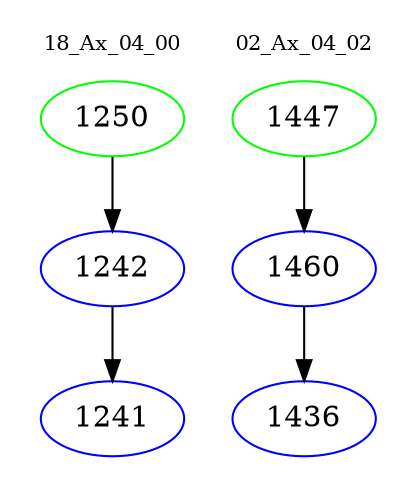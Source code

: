 digraph{
subgraph cluster_0 {
color = white
label = "18_Ax_04_00";
fontsize=10;
T0_1250 [label="1250", color="green"]
T0_1250 -> T0_1242 [color="black"]
T0_1242 [label="1242", color="blue"]
T0_1242 -> T0_1241 [color="black"]
T0_1241 [label="1241", color="blue"]
}
subgraph cluster_1 {
color = white
label = "02_Ax_04_02";
fontsize=10;
T1_1447 [label="1447", color="green"]
T1_1447 -> T1_1460 [color="black"]
T1_1460 [label="1460", color="blue"]
T1_1460 -> T1_1436 [color="black"]
T1_1436 [label="1436", color="blue"]
}
}
